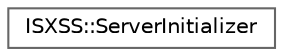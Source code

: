 digraph "Graphical Class Hierarchy"
{
 // LATEX_PDF_SIZE
  bgcolor="transparent";
  edge [fontname=Helvetica,fontsize=10,labelfontname=Helvetica,labelfontsize=10];
  node [fontname=Helvetica,fontsize=10,shape=box,height=0.2,width=0.4];
  rankdir="LR";
  Node0 [id="Node000000",label="ISXSS::ServerInitializer",height=0.2,width=0.4,color="grey40", fillcolor="white", style="filled",URL="$classISXSS_1_1ServerInitializer.html",tooltip="Initializes server components using information from the configuration file."];
}
